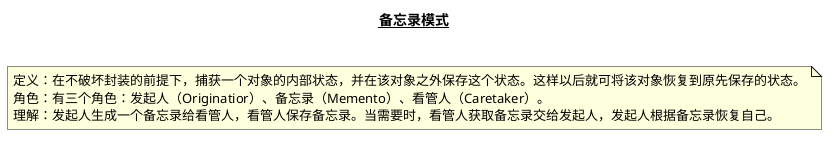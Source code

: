 @startuml
title __**备忘录模式**__\n

note as N1
定义：在不破坏封装的前提下，捕获一个对象的内部状态，并在该对象之外保存这个状态。这样以后就可将该对象恢复到原先保存的状态。
角色：有三个角色：发起人（Originatior）、备忘录（Memento）、看管人（Caretaker）。
理解：发起人生成一个备忘录给看管人，看管人保存备忘录。当需要时，看管人获取备忘录交给发起人，发起人根据备忘录恢复自己。
end note

newpage

class Originatior {
- state
+ setMemento()
+ mementoWithState()
+ createMemento()
}
class Memento {
- state
+ setState()
}
class Caretaker

Originatior .right.> Memento
Memento <-left-o Caretaker

@enduml
